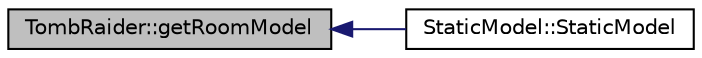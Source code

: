 digraph "TombRaider::getRoomModel"
{
 // INTERACTIVE_SVG=YES
  edge [fontname="Helvetica",fontsize="10",labelfontname="Helvetica",labelfontsize="10"];
  node [fontname="Helvetica",fontsize="10",shape=record];
  rankdir="LR";
  Node1 [label="TombRaider::getRoomModel",height=0.2,width=0.4,color="black", fillcolor="grey75", style="filled" fontcolor="black"];
  Node1 -> Node2 [dir="back",color="midnightblue",fontsize="10",style="solid",fontname="Helvetica"];
  Node2 [label="StaticModel::StaticModel",height=0.2,width=0.4,color="black", fillcolor="white", style="filled",URL="$class_static_model.html#adbc006c5b4d1483e9d99c2a004a22d6c"];
}
